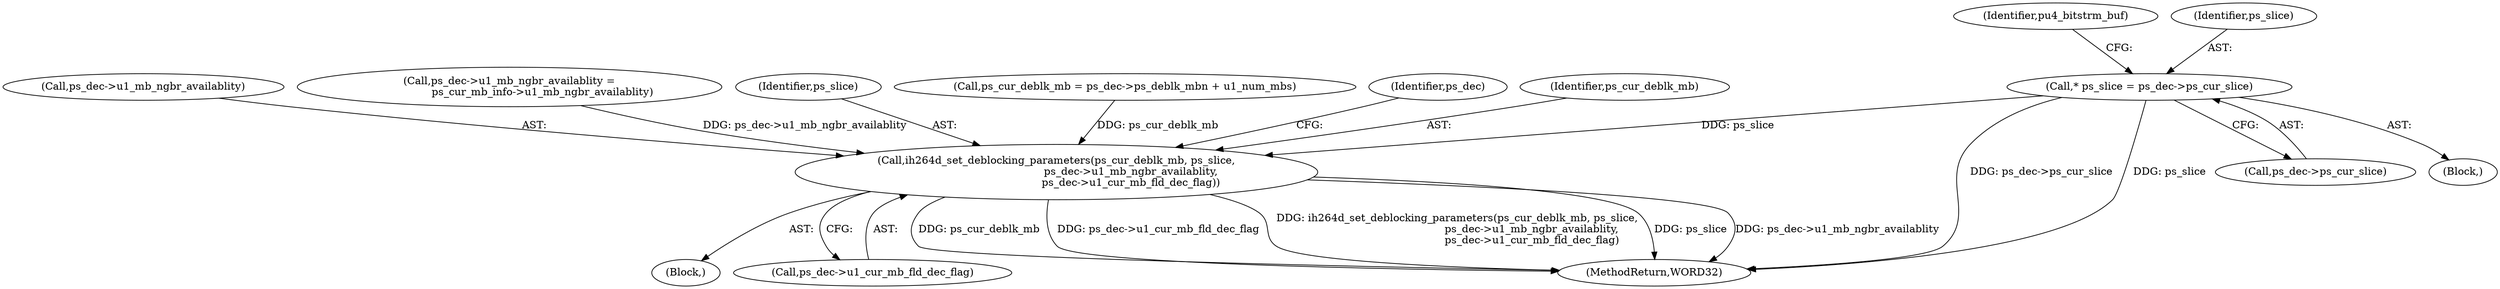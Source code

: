 digraph "0_Android_0b23c81c3dd9ec38f7e6806a3955fed1925541a0_1@pointer" {
"1000166" [label="(Call,* ps_slice = ps_dec->ps_cur_slice)"];
"1001150" [label="(Call,ih264d_set_deblocking_parameters(ps_cur_deblk_mb, ps_slice,\n                                             ps_dec->u1_mb_ngbr_availablity,\n                                             ps_dec->u1_cur_mb_fld_dec_flag))"];
"1001150" [label="(Call,ih264d_set_deblocking_parameters(ps_cur_deblk_mb, ps_slice,\n                                             ps_dec->u1_mb_ngbr_availablity,\n                                             ps_dec->u1_cur_mb_fld_dec_flag))"];
"1000173" [label="(Identifier,pu4_bitstrm_buf)"];
"1001149" [label="(Block,)"];
"1001156" [label="(Call,ps_dec->u1_cur_mb_fld_dec_flag)"];
"1000166" [label="(Call,* ps_slice = ps_dec->ps_cur_slice)"];
"1001153" [label="(Call,ps_dec->u1_mb_ngbr_availablity)"];
"1000621" [label="(Call,ps_dec->u1_mb_ngbr_availablity =\n                    ps_cur_mb_info->u1_mb_ngbr_availablity)"];
"1001152" [label="(Identifier,ps_slice)"];
"1001108" [label="(Call,ps_cur_deblk_mb = ps_dec->ps_deblk_mbn + u1_num_mbs)"];
"1001161" [label="(Identifier,ps_dec)"];
"1001427" [label="(MethodReturn,WORD32)"];
"1000167" [label="(Identifier,ps_slice)"];
"1000168" [label="(Call,ps_dec->ps_cur_slice)"];
"1001151" [label="(Identifier,ps_cur_deblk_mb)"];
"1000138" [label="(Block,)"];
"1000166" -> "1000138"  [label="AST: "];
"1000166" -> "1000168"  [label="CFG: "];
"1000167" -> "1000166"  [label="AST: "];
"1000168" -> "1000166"  [label="AST: "];
"1000173" -> "1000166"  [label="CFG: "];
"1000166" -> "1001427"  [label="DDG: ps_dec->ps_cur_slice"];
"1000166" -> "1001427"  [label="DDG: ps_slice"];
"1000166" -> "1001150"  [label="DDG: ps_slice"];
"1001150" -> "1001149"  [label="AST: "];
"1001150" -> "1001156"  [label="CFG: "];
"1001151" -> "1001150"  [label="AST: "];
"1001152" -> "1001150"  [label="AST: "];
"1001153" -> "1001150"  [label="AST: "];
"1001156" -> "1001150"  [label="AST: "];
"1001161" -> "1001150"  [label="CFG: "];
"1001150" -> "1001427"  [label="DDG: ps_cur_deblk_mb"];
"1001150" -> "1001427"  [label="DDG: ps_dec->u1_cur_mb_fld_dec_flag"];
"1001150" -> "1001427"  [label="DDG: ih264d_set_deblocking_parameters(ps_cur_deblk_mb, ps_slice,\n                                             ps_dec->u1_mb_ngbr_availablity,\n                                             ps_dec->u1_cur_mb_fld_dec_flag)"];
"1001150" -> "1001427"  [label="DDG: ps_slice"];
"1001150" -> "1001427"  [label="DDG: ps_dec->u1_mb_ngbr_availablity"];
"1001108" -> "1001150"  [label="DDG: ps_cur_deblk_mb"];
"1000621" -> "1001150"  [label="DDG: ps_dec->u1_mb_ngbr_availablity"];
}
